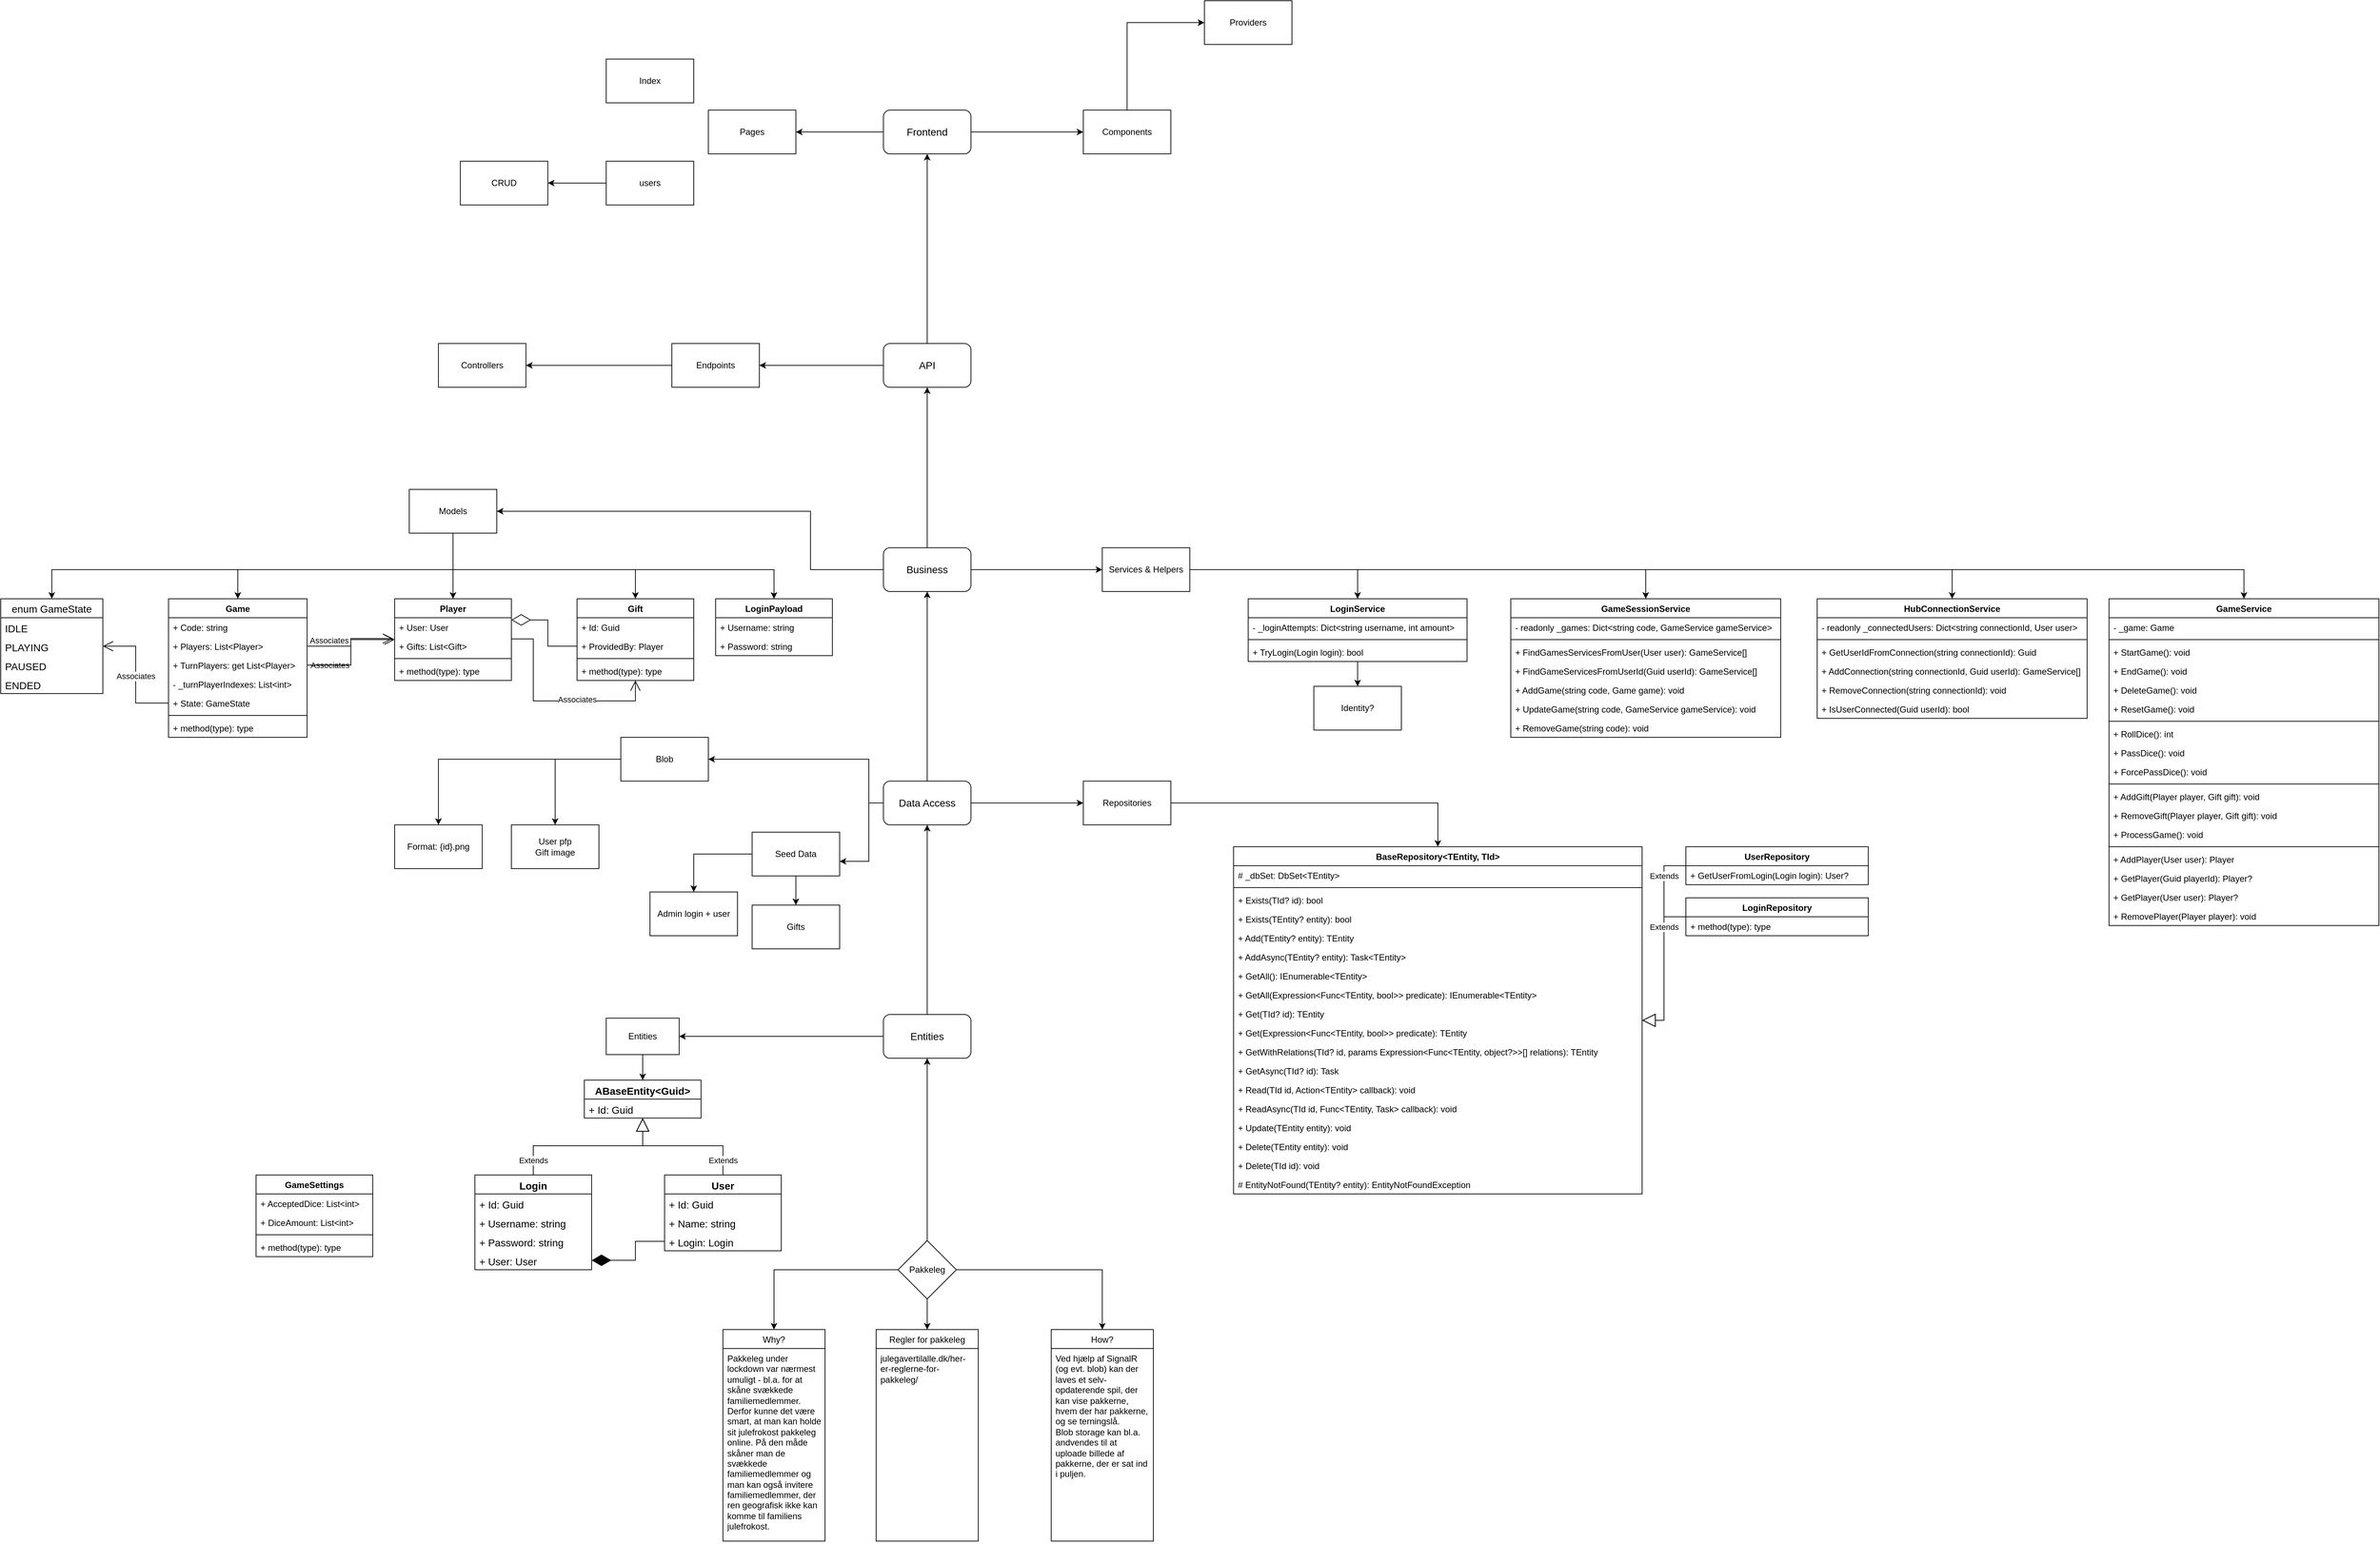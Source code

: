 <mxfile version="16.5.1" type="device"><diagram id="OKeLsXQ_E--YH-A5U_VI" name="Page-1"><mxGraphModel dx="2993" dy="2658" grid="1" gridSize="10" guides="1" tooltips="1" connect="1" arrows="1" fold="1" page="0" pageScale="1" pageWidth="827" pageHeight="1169" math="0" shadow="0"><root><mxCell id="0"/><mxCell id="1" parent="0"/><mxCell id="HH2EUezsrykWYpBA1SF--14" style="edgeStyle=orthogonalEdgeStyle;rounded=0;orthogonalLoop=1;jettySize=auto;html=1;" edge="1" parent="1" source="HH2EUezsrykWYpBA1SF--2" target="HH2EUezsrykWYpBA1SF--4"><mxGeometry relative="1" as="geometry"/></mxCell><mxCell id="HH2EUezsrykWYpBA1SF--15" style="edgeStyle=orthogonalEdgeStyle;rounded=0;orthogonalLoop=1;jettySize=auto;html=1;" edge="1" parent="1" source="HH2EUezsrykWYpBA1SF--2" target="HH2EUezsrykWYpBA1SF--10"><mxGeometry relative="1" as="geometry"/></mxCell><mxCell id="HH2EUezsrykWYpBA1SF--18" value="" style="edgeStyle=orthogonalEdgeStyle;rounded=0;orthogonalLoop=1;jettySize=auto;html=1;" edge="1" parent="1" source="HH2EUezsrykWYpBA1SF--2" target="HH2EUezsrykWYpBA1SF--16"><mxGeometry relative="1" as="geometry"/></mxCell><mxCell id="HH2EUezsrykWYpBA1SF--2" value="Pakkeleg" style="rhombus;whiteSpace=wrap;html=1;" vertex="1" parent="1"><mxGeometry x="360" y="360" width="80" height="80" as="geometry"/></mxCell><mxCell id="HH2EUezsrykWYpBA1SF--4" value="Why?" style="swimlane;fontStyle=0;childLayout=stackLayout;horizontal=1;startSize=26;fillColor=none;horizontalStack=0;resizeParent=1;resizeParentMax=0;resizeLast=0;collapsible=1;marginBottom=0;" vertex="1" parent="1"><mxGeometry x="120" y="482" width="140" height="290" as="geometry"/></mxCell><mxCell id="HH2EUezsrykWYpBA1SF--5" value="Pakkeleg under lockdown var nærmest umuligt - bl.a. for at skåne svækkede familiemedlemmer. Derfor kunne det være smart, at man kan holde sit julefrokost pakkeleg online. På den måde skåner man de svækkede familiemedlemmer og man kan også invitere familiemedlemmer, der ren geografisk ikke kan komme til familiens julefrokost." style="text;strokeColor=none;fillColor=none;align=left;verticalAlign=top;spacingLeft=4;spacingRight=4;overflow=hidden;rotatable=0;points=[[0,0.5],[1,0.5]];portConstraint=eastwest;whiteSpace=wrap;" vertex="1" parent="HH2EUezsrykWYpBA1SF--4"><mxGeometry y="26" width="140" height="264" as="geometry"/></mxCell><mxCell id="HH2EUezsrykWYpBA1SF--10" value="How?" style="swimlane;fontStyle=0;childLayout=stackLayout;horizontal=1;startSize=26;fillColor=none;horizontalStack=0;resizeParent=1;resizeParentMax=0;resizeLast=0;collapsible=1;marginBottom=0;" vertex="1" parent="1"><mxGeometry x="570" y="482" width="140" height="290" as="geometry"/></mxCell><mxCell id="HH2EUezsrykWYpBA1SF--13" value="Ved hjælp af SignalR (og evt. blob) kan der laves et selv-opdaterende spil, der kan vise pakkerne, hvem der har pakkerne, og se terningslå.&#10;Blob storage kan bl.a. andvendes til at uploade billede af pakkerne, der er sat ind i puljen." style="text;strokeColor=none;fillColor=none;align=left;verticalAlign=top;spacingLeft=4;spacingRight=4;overflow=hidden;rotatable=0;points=[[0,0.5],[1,0.5]];portConstraint=eastwest;whiteSpace=wrap;" vertex="1" parent="HH2EUezsrykWYpBA1SF--10"><mxGeometry y="26" width="140" height="264" as="geometry"/></mxCell><mxCell id="HH2EUezsrykWYpBA1SF--16" value="Regler for pakkeleg" style="swimlane;fontStyle=0;childLayout=stackLayout;horizontal=1;startSize=26;fillColor=none;horizontalStack=0;resizeParent=1;resizeParentMax=0;resizeLast=0;collapsible=1;marginBottom=0;" vertex="1" parent="1"><mxGeometry x="330" y="482" width="140" height="290" as="geometry"/></mxCell><mxCell id="HH2EUezsrykWYpBA1SF--17" value="julegavertilalle.dk/her-er-reglerne-for-pakkeleg/" style="text;strokeColor=none;fillColor=none;align=left;verticalAlign=top;spacingLeft=4;spacingRight=4;overflow=hidden;rotatable=0;points=[[0,0.5],[1,0.5]];portConstraint=eastwest;whiteSpace=wrap;" vertex="1" parent="HH2EUezsrykWYpBA1SF--16"><mxGeometry y="26" width="140" height="264" as="geometry"/></mxCell><mxCell id="HH2EUezsrykWYpBA1SF--20" value="" style="edgeStyle=orthogonalEdgeStyle;rounded=0;orthogonalLoop=1;jettySize=auto;html=1;fontSize=14;" edge="1" parent="1" source="HH2EUezsrykWYpBA1SF--21" target="HH2EUezsrykWYpBA1SF--25"><mxGeometry relative="1" as="geometry"/></mxCell><mxCell id="HH2EUezsrykWYpBA1SF--60" value="" style="edgeStyle=orthogonalEdgeStyle;rounded=0;orthogonalLoop=1;jettySize=auto;html=1;" edge="1" parent="1" source="HH2EUezsrykWYpBA1SF--21" target="HH2EUezsrykWYpBA1SF--33"><mxGeometry relative="1" as="geometry"><Array as="points"><mxPoint x="320" y="-240"/><mxPoint x="320" y="-160"/></Array></mxGeometry></mxCell><mxCell id="HH2EUezsrykWYpBA1SF--61" style="edgeStyle=orthogonalEdgeStyle;rounded=0;orthogonalLoop=1;jettySize=auto;html=1;" edge="1" parent="1" source="HH2EUezsrykWYpBA1SF--21" target="HH2EUezsrykWYpBA1SF--32"><mxGeometry relative="1" as="geometry"/></mxCell><mxCell id="HH2EUezsrykWYpBA1SF--100" style="edgeStyle=orthogonalEdgeStyle;rounded=0;orthogonalLoop=1;jettySize=auto;html=1;" edge="1" parent="1" source="HH2EUezsrykWYpBA1SF--21" target="HH2EUezsrykWYpBA1SF--99"><mxGeometry relative="1" as="geometry"><Array as="points"><mxPoint x="320" y="-240"/><mxPoint x="320" y="-300"/></Array></mxGeometry></mxCell><mxCell id="HH2EUezsrykWYpBA1SF--21" value="Data Access" style="rounded=1;whiteSpace=wrap;html=1;fontSize=14;" vertex="1" parent="1"><mxGeometry x="340" y="-270" width="120" height="60" as="geometry"/></mxCell><mxCell id="HH2EUezsrykWYpBA1SF--22" value="" style="edgeStyle=orthogonalEdgeStyle;rounded=0;orthogonalLoop=1;jettySize=auto;html=1;fontSize=14;" edge="1" parent="1" source="HH2EUezsrykWYpBA1SF--23" target="HH2EUezsrykWYpBA1SF--21"><mxGeometry relative="1" as="geometry"/></mxCell><mxCell id="HH2EUezsrykWYpBA1SF--62" style="edgeStyle=orthogonalEdgeStyle;rounded=0;orthogonalLoop=1;jettySize=auto;html=1;" edge="1" parent="1" source="HH2EUezsrykWYpBA1SF--23" target="HH2EUezsrykWYpBA1SF--30"><mxGeometry relative="1" as="geometry"/></mxCell><mxCell id="HH2EUezsrykWYpBA1SF--23" value="Entities" style="rounded=1;whiteSpace=wrap;html=1;fontSize=14;" vertex="1" parent="1"><mxGeometry x="340" y="50" width="120" height="60" as="geometry"/></mxCell><mxCell id="HH2EUezsrykWYpBA1SF--24" style="edgeStyle=orthogonalEdgeStyle;rounded=0;orthogonalLoop=1;jettySize=auto;html=1;fontSize=14;" edge="1" parent="1" source="HH2EUezsrykWYpBA1SF--25" target="HH2EUezsrykWYpBA1SF--27"><mxGeometry relative="1" as="geometry"><mxPoint x="400.0" y="-10" as="targetPoint"/></mxGeometry></mxCell><mxCell id="HH2EUezsrykWYpBA1SF--63" style="edgeStyle=orthogonalEdgeStyle;rounded=0;orthogonalLoop=1;jettySize=auto;html=1;" edge="1" parent="1" source="HH2EUezsrykWYpBA1SF--25" target="HH2EUezsrykWYpBA1SF--57"><mxGeometry relative="1" as="geometry"/></mxCell><mxCell id="HH2EUezsrykWYpBA1SF--64" style="edgeStyle=orthogonalEdgeStyle;rounded=0;orthogonalLoop=1;jettySize=auto;html=1;" edge="1" parent="1" source="HH2EUezsrykWYpBA1SF--25" target="HH2EUezsrykWYpBA1SF--58"><mxGeometry relative="1" as="geometry"><Array as="points"><mxPoint x="240" y="-560"/><mxPoint x="240" y="-640"/></Array></mxGeometry></mxCell><mxCell id="HH2EUezsrykWYpBA1SF--25" value="Business" style="rounded=1;whiteSpace=wrap;html=1;fontSize=14;" vertex="1" parent="1"><mxGeometry x="340" y="-590" width="120" height="60" as="geometry"/></mxCell><mxCell id="HH2EUezsrykWYpBA1SF--26" value="" style="edgeStyle=orthogonalEdgeStyle;rounded=0;orthogonalLoop=1;jettySize=auto;html=1;fontSize=14;" edge="1" parent="1" source="HH2EUezsrykWYpBA1SF--27" target="HH2EUezsrykWYpBA1SF--28"><mxGeometry relative="1" as="geometry"/></mxCell><mxCell id="HH2EUezsrykWYpBA1SF--65" style="edgeStyle=orthogonalEdgeStyle;rounded=0;orthogonalLoop=1;jettySize=auto;html=1;" edge="1" parent="1" source="HH2EUezsrykWYpBA1SF--27" target="HH2EUezsrykWYpBA1SF--54"><mxGeometry relative="1" as="geometry"/></mxCell><mxCell id="HH2EUezsrykWYpBA1SF--27" value="API" style="rounded=1;whiteSpace=wrap;html=1;fontSize=14;" vertex="1" parent="1"><mxGeometry x="340" y="-870" width="120" height="60" as="geometry"/></mxCell><mxCell id="HH2EUezsrykWYpBA1SF--67" style="edgeStyle=orthogonalEdgeStyle;rounded=0;orthogonalLoop=1;jettySize=auto;html=1;" edge="1" parent="1" source="HH2EUezsrykWYpBA1SF--28" target="HH2EUezsrykWYpBA1SF--55"><mxGeometry relative="1" as="geometry"><mxPoint x="280" y="-1160" as="targetPoint"/></mxGeometry></mxCell><mxCell id="HH2EUezsrykWYpBA1SF--68" style="edgeStyle=orthogonalEdgeStyle;rounded=0;orthogonalLoop=1;jettySize=auto;html=1;" edge="1" parent="1" source="HH2EUezsrykWYpBA1SF--28" target="HH2EUezsrykWYpBA1SF--56"><mxGeometry relative="1" as="geometry"/></mxCell><mxCell id="HH2EUezsrykWYpBA1SF--28" value="Frontend" style="rounded=1;whiteSpace=wrap;html=1;fontSize=14;" vertex="1" parent="1"><mxGeometry x="340" y="-1190" width="120" height="60" as="geometry"/></mxCell><mxCell id="HH2EUezsrykWYpBA1SF--29" value="" style="edgeStyle=orthogonalEdgeStyle;rounded=0;orthogonalLoop=1;jettySize=auto;html=1;fontSize=14;" edge="1" parent="1" target="HH2EUezsrykWYpBA1SF--23" source="HH2EUezsrykWYpBA1SF--2"><mxGeometry relative="1" as="geometry"><mxPoint x="400" y="360" as="sourcePoint"/></mxGeometry></mxCell><mxCell id="HH2EUezsrykWYpBA1SF--72" value="" style="edgeStyle=orthogonalEdgeStyle;rounded=0;orthogonalLoop=1;jettySize=auto;html=1;" edge="1" parent="1" source="HH2EUezsrykWYpBA1SF--30" target="HH2EUezsrykWYpBA1SF--70"><mxGeometry relative="1" as="geometry"/></mxCell><mxCell id="HH2EUezsrykWYpBA1SF--30" value="Entities" style="whiteSpace=wrap;html=1;" vertex="1" parent="1"><mxGeometry x="-40" y="55" width="100" height="50" as="geometry"/></mxCell><mxCell id="HH2EUezsrykWYpBA1SF--31" style="edgeStyle=orthogonalEdgeStyle;rounded=0;orthogonalLoop=1;jettySize=auto;html=1;entryX=0.5;entryY=0;entryDx=0;entryDy=0;" edge="1" parent="1" source="HH2EUezsrykWYpBA1SF--32" target="HH2EUezsrykWYpBA1SF--34"><mxGeometry relative="1" as="geometry"><Array as="points"><mxPoint x="1100" y="-240"/></Array></mxGeometry></mxCell><mxCell id="HH2EUezsrykWYpBA1SF--32" value="Repositories" style="whiteSpace=wrap;html=1;" vertex="1" parent="1"><mxGeometry x="614" y="-270" width="120" height="60" as="geometry"/></mxCell><mxCell id="HH2EUezsrykWYpBA1SF--104" value="" style="edgeStyle=orthogonalEdgeStyle;rounded=0;orthogonalLoop=1;jettySize=auto;html=1;" edge="1" parent="1" source="HH2EUezsrykWYpBA1SF--33" target="HH2EUezsrykWYpBA1SF--103"><mxGeometry relative="1" as="geometry"><Array as="points"><mxPoint x="80" y="-170"/></Array></mxGeometry></mxCell><mxCell id="HH2EUezsrykWYpBA1SF--184" style="edgeStyle=orthogonalEdgeStyle;rounded=0;orthogonalLoop=1;jettySize=auto;html=1;" edge="1" parent="1" source="HH2EUezsrykWYpBA1SF--33" target="HH2EUezsrykWYpBA1SF--183"><mxGeometry relative="1" as="geometry"/></mxCell><mxCell id="HH2EUezsrykWYpBA1SF--33" value="Seed Data" style="whiteSpace=wrap;html=1;" vertex="1" parent="1"><mxGeometry x="160" y="-200" width="120" height="60" as="geometry"/></mxCell><mxCell id="HH2EUezsrykWYpBA1SF--34" value="BaseRepository&lt;TEntity, TId&gt;" style="swimlane;fontStyle=1;align=center;verticalAlign=top;childLayout=stackLayout;horizontal=1;startSize=26;horizontalStack=0;resizeParent=1;resizeParentMax=0;resizeLast=0;collapsible=1;marginBottom=0;" vertex="1" parent="1"><mxGeometry x="820" y="-180" width="560" height="476" as="geometry"><mxRectangle x="560" y="227" width="200" height="26" as="alternateBounds"/></mxGeometry></mxCell><mxCell id="HH2EUezsrykWYpBA1SF--35" value="# _dbSet: DbSet&lt;TEntity&gt;" style="text;strokeColor=none;fillColor=none;align=left;verticalAlign=top;spacingLeft=4;spacingRight=4;overflow=hidden;rotatable=0;points=[[0,0.5],[1,0.5]];portConstraint=eastwest;" vertex="1" parent="HH2EUezsrykWYpBA1SF--34"><mxGeometry y="26" width="560" height="26" as="geometry"/></mxCell><mxCell id="HH2EUezsrykWYpBA1SF--36" value="" style="line;strokeWidth=1;fillColor=none;align=left;verticalAlign=middle;spacingTop=-1;spacingLeft=3;spacingRight=3;rotatable=0;labelPosition=right;points=[];portConstraint=eastwest;" vertex="1" parent="HH2EUezsrykWYpBA1SF--34"><mxGeometry y="52" width="560" height="8" as="geometry"/></mxCell><mxCell id="HH2EUezsrykWYpBA1SF--37" value="+ Exists(TId? id): bool" style="text;strokeColor=none;fillColor=none;align=left;verticalAlign=top;spacingLeft=4;spacingRight=4;overflow=hidden;rotatable=0;points=[[0,0.5],[1,0.5]];portConstraint=eastwest;" vertex="1" parent="HH2EUezsrykWYpBA1SF--34"><mxGeometry y="60" width="560" height="26" as="geometry"/></mxCell><mxCell id="HH2EUezsrykWYpBA1SF--38" value="+ Exists(TEntity? entity): bool" style="text;strokeColor=none;fillColor=none;align=left;verticalAlign=top;spacingLeft=4;spacingRight=4;overflow=hidden;rotatable=0;points=[[0,0.5],[1,0.5]];portConstraint=eastwest;" vertex="1" parent="HH2EUezsrykWYpBA1SF--34"><mxGeometry y="86" width="560" height="26" as="geometry"/></mxCell><mxCell id="HH2EUezsrykWYpBA1SF--39" value="+ Add(TEntity? entity): TEntity" style="text;strokeColor=none;fillColor=none;align=left;verticalAlign=top;spacingLeft=4;spacingRight=4;overflow=hidden;rotatable=0;points=[[0,0.5],[1,0.5]];portConstraint=eastwest;" vertex="1" parent="HH2EUezsrykWYpBA1SF--34"><mxGeometry y="112" width="560" height="26" as="geometry"/></mxCell><mxCell id="HH2EUezsrykWYpBA1SF--40" value="+ AddAsync(TEntity? entity): Task&lt;TEntity&gt;" style="text;strokeColor=none;fillColor=none;align=left;verticalAlign=top;spacingLeft=4;spacingRight=4;overflow=hidden;rotatable=0;points=[[0,0.5],[1,0.5]];portConstraint=eastwest;" vertex="1" parent="HH2EUezsrykWYpBA1SF--34"><mxGeometry y="138" width="560" height="26" as="geometry"/></mxCell><mxCell id="HH2EUezsrykWYpBA1SF--41" value="+ GetAll(): IEnumerable&lt;TEntity&gt;" style="text;strokeColor=none;fillColor=none;align=left;verticalAlign=top;spacingLeft=4;spacingRight=4;overflow=hidden;rotatable=0;points=[[0,0.5],[1,0.5]];portConstraint=eastwest;" vertex="1" parent="HH2EUezsrykWYpBA1SF--34"><mxGeometry y="164" width="560" height="26" as="geometry"/></mxCell><mxCell id="HH2EUezsrykWYpBA1SF--42" value="+ GetAll(Expression&lt;Func&lt;TEntity, bool&gt;&gt; predicate): IEnumerable&lt;TEntity&gt;" style="text;strokeColor=none;fillColor=none;align=left;verticalAlign=top;spacingLeft=4;spacingRight=4;overflow=hidden;rotatable=0;points=[[0,0.5],[1,0.5]];portConstraint=eastwest;" vertex="1" parent="HH2EUezsrykWYpBA1SF--34"><mxGeometry y="190" width="560" height="26" as="geometry"/></mxCell><mxCell id="HH2EUezsrykWYpBA1SF--43" value="+ Get(TId? id): TEntity" style="text;strokeColor=none;fillColor=none;align=left;verticalAlign=top;spacingLeft=4;spacingRight=4;overflow=hidden;rotatable=0;points=[[0,0.5],[1,0.5]];portConstraint=eastwest;" vertex="1" parent="HH2EUezsrykWYpBA1SF--34"><mxGeometry y="216" width="560" height="26" as="geometry"/></mxCell><mxCell id="HH2EUezsrykWYpBA1SF--44" value="+ Get(Expression&lt;Func&lt;TEntity, bool&gt;&gt; predicate): TEntity" style="text;strokeColor=none;fillColor=none;align=left;verticalAlign=top;spacingLeft=4;spacingRight=4;overflow=hidden;rotatable=0;points=[[0,0.5],[1,0.5]];portConstraint=eastwest;" vertex="1" parent="HH2EUezsrykWYpBA1SF--34"><mxGeometry y="242" width="560" height="26" as="geometry"/></mxCell><mxCell id="HH2EUezsrykWYpBA1SF--45" value="+ GetWithRelations(TId? id, params Expression&lt;Func&lt;TEntity, object?&gt;&gt;[] relations): TEntity" style="text;strokeColor=none;fillColor=none;align=left;verticalAlign=top;spacingLeft=4;spacingRight=4;overflow=hidden;rotatable=0;points=[[0,0.5],[1,0.5]];portConstraint=eastwest;" vertex="1" parent="HH2EUezsrykWYpBA1SF--34"><mxGeometry y="268" width="560" height="26" as="geometry"/></mxCell><mxCell id="HH2EUezsrykWYpBA1SF--46" value="+ GetAsync(TId? id): Task" style="text;strokeColor=none;fillColor=none;align=left;verticalAlign=top;spacingLeft=4;spacingRight=4;overflow=hidden;rotatable=0;points=[[0,0.5],[1,0.5]];portConstraint=eastwest;" vertex="1" parent="HH2EUezsrykWYpBA1SF--34"><mxGeometry y="294" width="560" height="26" as="geometry"/></mxCell><mxCell id="HH2EUezsrykWYpBA1SF--47" value="+ Read(TId id, Action&lt;TEntity&gt; callback): void" style="text;strokeColor=none;fillColor=none;align=left;verticalAlign=top;spacingLeft=4;spacingRight=4;overflow=hidden;rotatable=0;points=[[0,0.5],[1,0.5]];portConstraint=eastwest;" vertex="1" parent="HH2EUezsrykWYpBA1SF--34"><mxGeometry y="320" width="560" height="26" as="geometry"/></mxCell><mxCell id="HH2EUezsrykWYpBA1SF--48" value="+ ReadAsync(TId id, Func&lt;TEntity, Task&gt; callback): void" style="text;strokeColor=none;fillColor=none;align=left;verticalAlign=top;spacingLeft=4;spacingRight=4;overflow=hidden;rotatable=0;points=[[0,0.5],[1,0.5]];portConstraint=eastwest;" vertex="1" parent="HH2EUezsrykWYpBA1SF--34"><mxGeometry y="346" width="560" height="26" as="geometry"/></mxCell><mxCell id="HH2EUezsrykWYpBA1SF--49" value="+ Update(TEntity entity): void" style="text;strokeColor=none;fillColor=none;align=left;verticalAlign=top;spacingLeft=4;spacingRight=4;overflow=hidden;rotatable=0;points=[[0,0.5],[1,0.5]];portConstraint=eastwest;" vertex="1" parent="HH2EUezsrykWYpBA1SF--34"><mxGeometry y="372" width="560" height="26" as="geometry"/></mxCell><mxCell id="HH2EUezsrykWYpBA1SF--50" value="+ Delete(TEntity entity): void" style="text;strokeColor=none;fillColor=none;align=left;verticalAlign=top;spacingLeft=4;spacingRight=4;overflow=hidden;rotatable=0;points=[[0,0.5],[1,0.5]];portConstraint=eastwest;" vertex="1" parent="HH2EUezsrykWYpBA1SF--34"><mxGeometry y="398" width="560" height="26" as="geometry"/></mxCell><mxCell id="HH2EUezsrykWYpBA1SF--51" value="+ Delete(TId id): void" style="text;strokeColor=none;fillColor=none;align=left;verticalAlign=top;spacingLeft=4;spacingRight=4;overflow=hidden;rotatable=0;points=[[0,0.5],[1,0.5]];portConstraint=eastwest;" vertex="1" parent="HH2EUezsrykWYpBA1SF--34"><mxGeometry y="424" width="560" height="26" as="geometry"/></mxCell><mxCell id="HH2EUezsrykWYpBA1SF--52" value="# EntityNotFound(TEntity? entity): EntityNotFoundException" style="text;strokeColor=none;fillColor=none;align=left;verticalAlign=top;spacingLeft=4;spacingRight=4;overflow=hidden;rotatable=0;points=[[0,0.5],[1,0.5]];portConstraint=eastwest;" vertex="1" parent="HH2EUezsrykWYpBA1SF--34"><mxGeometry y="450" width="560" height="26" as="geometry"/></mxCell><mxCell id="HH2EUezsrykWYpBA1SF--53" value="Controllers" style="whiteSpace=wrap;html=1;" vertex="1" parent="1"><mxGeometry x="-270" y="-870" width="120" height="60" as="geometry"/></mxCell><mxCell id="HH2EUezsrykWYpBA1SF--66" style="edgeStyle=orthogonalEdgeStyle;rounded=0;orthogonalLoop=1;jettySize=auto;html=1;" edge="1" parent="1" source="HH2EUezsrykWYpBA1SF--54" target="HH2EUezsrykWYpBA1SF--53"><mxGeometry relative="1" as="geometry"/></mxCell><mxCell id="HH2EUezsrykWYpBA1SF--54" value="Endpoints" style="whiteSpace=wrap;html=1;" vertex="1" parent="1"><mxGeometry x="50" y="-870" width="120" height="60" as="geometry"/></mxCell><mxCell id="HH2EUezsrykWYpBA1SF--55" value="Pages" style="whiteSpace=wrap;html=1;" vertex="1" parent="1"><mxGeometry x="100" y="-1190" width="120" height="60" as="geometry"/></mxCell><mxCell id="HH2EUezsrykWYpBA1SF--69" style="edgeStyle=orthogonalEdgeStyle;rounded=0;orthogonalLoop=1;jettySize=auto;html=1;" edge="1" parent="1" source="HH2EUezsrykWYpBA1SF--56" target="HH2EUezsrykWYpBA1SF--59"><mxGeometry relative="1" as="geometry"><Array as="points"><mxPoint x="674" y="-1310"/></Array></mxGeometry></mxCell><mxCell id="HH2EUezsrykWYpBA1SF--56" value="Components" style="whiteSpace=wrap;html=1;" vertex="1" parent="1"><mxGeometry x="614" y="-1190" width="120" height="60" as="geometry"/></mxCell><mxCell id="HH2EUezsrykWYpBA1SF--163" style="edgeStyle=orthogonalEdgeStyle;rounded=0;orthogonalLoop=1;jettySize=auto;html=1;entryX=0.5;entryY=0;entryDx=0;entryDy=0;" edge="1" parent="1" source="HH2EUezsrykWYpBA1SF--57" target="HH2EUezsrykWYpBA1SF--114"><mxGeometry relative="1" as="geometry"/></mxCell><mxCell id="HH2EUezsrykWYpBA1SF--164" style="edgeStyle=orthogonalEdgeStyle;rounded=0;orthogonalLoop=1;jettySize=auto;html=1;" edge="1" parent="1" source="HH2EUezsrykWYpBA1SF--57" target="HH2EUezsrykWYpBA1SF--118"><mxGeometry relative="1" as="geometry"/></mxCell><mxCell id="HH2EUezsrykWYpBA1SF--165" style="edgeStyle=orthogonalEdgeStyle;rounded=0;orthogonalLoop=1;jettySize=auto;html=1;" edge="1" parent="1" source="HH2EUezsrykWYpBA1SF--57" target="HH2EUezsrykWYpBA1SF--128"><mxGeometry relative="1" as="geometry"/></mxCell><mxCell id="HH2EUezsrykWYpBA1SF--166" style="edgeStyle=orthogonalEdgeStyle;rounded=0;orthogonalLoop=1;jettySize=auto;html=1;" edge="1" parent="1" source="HH2EUezsrykWYpBA1SF--57" target="HH2EUezsrykWYpBA1SF--139"><mxGeometry relative="1" as="geometry"/></mxCell><mxCell id="HH2EUezsrykWYpBA1SF--57" value="Services &amp;amp; Helpers" style="whiteSpace=wrap;html=1;" vertex="1" parent="1"><mxGeometry x="640" y="-590" width="120" height="60" as="geometry"/></mxCell><mxCell id="HH2EUezsrykWYpBA1SF--200" style="edgeStyle=orthogonalEdgeStyle;rounded=0;orthogonalLoop=1;jettySize=auto;html=1;" edge="1" parent="1" source="HH2EUezsrykWYpBA1SF--58" target="HH2EUezsrykWYpBA1SF--172"><mxGeometry relative="1" as="geometry"><Array as="points"><mxPoint x="-250" y="-560"/><mxPoint y="-560"/></Array></mxGeometry></mxCell><mxCell id="HH2EUezsrykWYpBA1SF--201" style="edgeStyle=orthogonalEdgeStyle;rounded=0;orthogonalLoop=1;jettySize=auto;html=1;" edge="1" parent="1" source="HH2EUezsrykWYpBA1SF--58" target="HH2EUezsrykWYpBA1SF--168"><mxGeometry relative="1" as="geometry"/></mxCell><mxCell id="HH2EUezsrykWYpBA1SF--202" style="edgeStyle=orthogonalEdgeStyle;rounded=0;orthogonalLoop=1;jettySize=auto;html=1;" edge="1" parent="1" source="HH2EUezsrykWYpBA1SF--58" target="HH2EUezsrykWYpBA1SF--176"><mxGeometry relative="1" as="geometry"><Array as="points"><mxPoint x="-250" y="-560"/><mxPoint x="-545" y="-560"/></Array></mxGeometry></mxCell><mxCell id="HH2EUezsrykWYpBA1SF--203" style="edgeStyle=orthogonalEdgeStyle;rounded=0;orthogonalLoop=1;jettySize=auto;html=1;" edge="1" parent="1" source="HH2EUezsrykWYpBA1SF--58" target="HH2EUezsrykWYpBA1SF--195"><mxGeometry relative="1" as="geometry"><Array as="points"><mxPoint x="-250" y="-560"/><mxPoint x="-800" y="-560"/></Array></mxGeometry></mxCell><mxCell id="HH2EUezsrykWYpBA1SF--232" style="edgeStyle=orthogonalEdgeStyle;rounded=0;orthogonalLoop=1;jettySize=auto;html=1;entryX=0.5;entryY=0;entryDx=0;entryDy=0;" edge="1" parent="1" source="HH2EUezsrykWYpBA1SF--58" target="HH2EUezsrykWYpBA1SF--227"><mxGeometry relative="1" as="geometry"><Array as="points"><mxPoint x="-250" y="-560"/><mxPoint x="190" y="-560"/></Array></mxGeometry></mxCell><mxCell id="HH2EUezsrykWYpBA1SF--58" value="Models" style="whiteSpace=wrap;html=1;" vertex="1" parent="1"><mxGeometry x="-310" y="-670" width="120" height="60" as="geometry"/></mxCell><mxCell id="HH2EUezsrykWYpBA1SF--59" value="Providers" style="whiteSpace=wrap;html=1;" vertex="1" parent="1"><mxGeometry x="780" y="-1340" width="120" height="60" as="geometry"/></mxCell><mxCell id="HH2EUezsrykWYpBA1SF--70" value="ABaseEntity&lt;Guid&gt;" style="swimlane;fontStyle=1;align=center;verticalAlign=top;childLayout=stackLayout;horizontal=1;startSize=26;horizontalStack=0;resizeParent=1;resizeParentMax=0;resizeLast=0;collapsible=1;marginBottom=0;fontSize=14;" vertex="1" parent="1"><mxGeometry x="-70" y="140" width="160" height="52" as="geometry"/></mxCell><mxCell id="HH2EUezsrykWYpBA1SF--71" value="+ Id: Guid" style="text;strokeColor=none;fillColor=none;align=left;verticalAlign=top;spacingLeft=4;spacingRight=4;overflow=hidden;rotatable=0;points=[[0,0.5],[1,0.5]];portConstraint=eastwest;fontSize=14;" vertex="1" parent="HH2EUezsrykWYpBA1SF--70"><mxGeometry y="26" width="160" height="26" as="geometry"/></mxCell><mxCell id="HH2EUezsrykWYpBA1SF--73" value="Index" style="whiteSpace=wrap;html=1;" vertex="1" parent="1"><mxGeometry x="-40" y="-1260" width="120" height="60" as="geometry"/></mxCell><mxCell id="HH2EUezsrykWYpBA1SF--76" value="" style="edgeStyle=orthogonalEdgeStyle;rounded=0;orthogonalLoop=1;jettySize=auto;html=1;" edge="1" parent="1" source="HH2EUezsrykWYpBA1SF--74" target="HH2EUezsrykWYpBA1SF--75"><mxGeometry relative="1" as="geometry"/></mxCell><mxCell id="HH2EUezsrykWYpBA1SF--74" value="users" style="whiteSpace=wrap;html=1;" vertex="1" parent="1"><mxGeometry x="-40" y="-1120" width="120" height="60" as="geometry"/></mxCell><mxCell id="HH2EUezsrykWYpBA1SF--75" value="CRUD" style="whiteSpace=wrap;html=1;" vertex="1" parent="1"><mxGeometry x="-240" y="-1120" width="120" height="60" as="geometry"/></mxCell><mxCell id="HH2EUezsrykWYpBA1SF--77" value="User" style="swimlane;fontStyle=1;align=center;verticalAlign=top;childLayout=stackLayout;horizontal=1;startSize=26;horizontalStack=0;resizeParent=1;resizeParentMax=0;resizeLast=0;collapsible=1;marginBottom=0;fontSize=14;" vertex="1" parent="1"><mxGeometry x="40" y="270" width="160" height="104" as="geometry"/></mxCell><mxCell id="HH2EUezsrykWYpBA1SF--79" value="+ Id: Guid" style="text;strokeColor=none;fillColor=none;align=left;verticalAlign=top;spacingLeft=4;spacingRight=4;overflow=hidden;rotatable=0;points=[[0,0.5],[1,0.5]];portConstraint=eastwest;fontSize=14;" vertex="1" parent="HH2EUezsrykWYpBA1SF--77"><mxGeometry y="26" width="160" height="26" as="geometry"/></mxCell><mxCell id="HH2EUezsrykWYpBA1SF--78" value="+ Name: string" style="text;strokeColor=none;fillColor=none;align=left;verticalAlign=top;spacingLeft=4;spacingRight=4;overflow=hidden;rotatable=0;points=[[0,0.5],[1,0.5]];portConstraint=eastwest;fontSize=14;" vertex="1" parent="HH2EUezsrykWYpBA1SF--77"><mxGeometry y="52" width="160" height="26" as="geometry"/></mxCell><mxCell id="HH2EUezsrykWYpBA1SF--221" value="+ Login: Login" style="text;strokeColor=none;fillColor=none;align=left;verticalAlign=top;spacingLeft=4;spacingRight=4;overflow=hidden;rotatable=0;points=[[0,0.5],[1,0.5]];portConstraint=eastwest;fontSize=14;" vertex="1" parent="HH2EUezsrykWYpBA1SF--77"><mxGeometry y="78" width="160" height="26" as="geometry"/></mxCell><mxCell id="HH2EUezsrykWYpBA1SF--94" value="Login" style="swimlane;fontStyle=1;align=center;verticalAlign=top;childLayout=stackLayout;horizontal=1;startSize=26;horizontalStack=0;resizeParent=1;resizeParentMax=0;resizeLast=0;collapsible=1;marginBottom=0;fontSize=14;" vertex="1" parent="1"><mxGeometry x="-220" y="270" width="160" height="130" as="geometry"/></mxCell><mxCell id="HH2EUezsrykWYpBA1SF--95" value="+ Id: Guid" style="text;strokeColor=none;fillColor=none;align=left;verticalAlign=top;spacingLeft=4;spacingRight=4;overflow=hidden;rotatable=0;points=[[0,0.5],[1,0.5]];portConstraint=eastwest;fontSize=14;" vertex="1" parent="HH2EUezsrykWYpBA1SF--94"><mxGeometry y="26" width="160" height="26" as="geometry"/></mxCell><mxCell id="HH2EUezsrykWYpBA1SF--97" value="+ Username: string" style="text;strokeColor=none;fillColor=none;align=left;verticalAlign=top;spacingLeft=4;spacingRight=4;overflow=hidden;rotatable=0;points=[[0,0.5],[1,0.5]];portConstraint=eastwest;fontSize=14;" vertex="1" parent="HH2EUezsrykWYpBA1SF--94"><mxGeometry y="52" width="160" height="26" as="geometry"/></mxCell><mxCell id="HH2EUezsrykWYpBA1SF--98" value="+ Password: string" style="text;strokeColor=none;fillColor=none;align=left;verticalAlign=top;spacingLeft=4;spacingRight=4;overflow=hidden;rotatable=0;points=[[0,0.5],[1,0.5]];portConstraint=eastwest;fontSize=14;fontStyle=0" vertex="1" parent="HH2EUezsrykWYpBA1SF--94"><mxGeometry y="78" width="160" height="26" as="geometry"/></mxCell><mxCell id="HH2EUezsrykWYpBA1SF--220" value="+ User: User" style="text;strokeColor=none;fillColor=none;align=left;verticalAlign=top;spacingLeft=4;spacingRight=4;overflow=hidden;rotatable=0;points=[[0,0.5],[1,0.5]];portConstraint=eastwest;fontSize=14;" vertex="1" parent="HH2EUezsrykWYpBA1SF--94"><mxGeometry y="104" width="160" height="26" as="geometry"/></mxCell><mxCell id="HH2EUezsrykWYpBA1SF--102" value="" style="edgeStyle=orthogonalEdgeStyle;rounded=0;orthogonalLoop=1;jettySize=auto;html=1;" edge="1" parent="1" source="HH2EUezsrykWYpBA1SF--99" target="HH2EUezsrykWYpBA1SF--101"><mxGeometry relative="1" as="geometry"/></mxCell><mxCell id="HH2EUezsrykWYpBA1SF--182" style="edgeStyle=orthogonalEdgeStyle;rounded=0;orthogonalLoop=1;jettySize=auto;html=1;" edge="1" parent="1" source="HH2EUezsrykWYpBA1SF--99" target="HH2EUezsrykWYpBA1SF--181"><mxGeometry relative="1" as="geometry"/></mxCell><mxCell id="HH2EUezsrykWYpBA1SF--99" value="Blob" style="whiteSpace=wrap;html=1;" vertex="1" parent="1"><mxGeometry x="-20" y="-330" width="120" height="60" as="geometry"/></mxCell><mxCell id="HH2EUezsrykWYpBA1SF--101" value="Format: {id}.png" style="whiteSpace=wrap;html=1;" vertex="1" parent="1"><mxGeometry x="-330" y="-210" width="120" height="60" as="geometry"/></mxCell><mxCell id="HH2EUezsrykWYpBA1SF--103" value="Admin login + user" style="whiteSpace=wrap;html=1;" vertex="1" parent="1"><mxGeometry x="20" y="-118" width="120" height="60" as="geometry"/></mxCell><mxCell id="HH2EUezsrykWYpBA1SF--105" value="UserRepository" style="swimlane;fontStyle=1;align=center;verticalAlign=top;childLayout=stackLayout;horizontal=1;startSize=26;horizontalStack=0;resizeParent=1;resizeParentMax=0;resizeLast=0;collapsible=1;marginBottom=0;" vertex="1" parent="1"><mxGeometry x="1440" y="-180" width="250" height="52" as="geometry"/></mxCell><mxCell id="HH2EUezsrykWYpBA1SF--108" value="+ GetUserFromLogin(Login login): User?" style="text;strokeColor=none;fillColor=none;align=left;verticalAlign=top;spacingLeft=4;spacingRight=4;overflow=hidden;rotatable=0;points=[[0,0.5],[1,0.5]];portConstraint=eastwest;" vertex="1" parent="HH2EUezsrykWYpBA1SF--105"><mxGeometry y="26" width="250" height="26" as="geometry"/></mxCell><mxCell id="HH2EUezsrykWYpBA1SF--109" value="LoginRepository" style="swimlane;fontStyle=1;align=center;verticalAlign=top;childLayout=stackLayout;horizontal=1;startSize=26;horizontalStack=0;resizeParent=1;resizeParentMax=0;resizeLast=0;collapsible=1;marginBottom=0;" vertex="1" parent="1"><mxGeometry x="1440" y="-110" width="250" height="52" as="geometry"/></mxCell><mxCell id="HH2EUezsrykWYpBA1SF--110" value="+ method(type): type" style="text;strokeColor=none;fillColor=none;align=left;verticalAlign=top;spacingLeft=4;spacingRight=4;overflow=hidden;rotatable=0;points=[[0,0.5],[1,0.5]];portConstraint=eastwest;" vertex="1" parent="HH2EUezsrykWYpBA1SF--109"><mxGeometry y="26" width="250" height="26" as="geometry"/></mxCell><mxCell id="HH2EUezsrykWYpBA1SF--111" value="Extends" style="endArrow=block;endSize=16;endFill=0;html=1;rounded=0;edgeStyle=orthogonalEdgeStyle;" edge="1" parent="1" source="HH2EUezsrykWYpBA1SF--105" target="HH2EUezsrykWYpBA1SF--34"><mxGeometry x="-0.676" width="160" relative="1" as="geometry"><mxPoint x="1080.0" y="510" as="sourcePoint"/><mxPoint x="990.0" y="658" as="targetPoint"/><mxPoint as="offset"/></mxGeometry></mxCell><mxCell id="HH2EUezsrykWYpBA1SF--112" value="Extends" style="endArrow=block;endSize=16;endFill=0;html=1;rounded=0;edgeStyle=orthogonalEdgeStyle;" edge="1" parent="1" source="HH2EUezsrykWYpBA1SF--109" target="HH2EUezsrykWYpBA1SF--34"><mxGeometry x="-0.564" width="160" relative="1" as="geometry"><mxPoint x="1580" y="-60" as="sourcePoint"/><mxPoint x="1520" y="152.0" as="targetPoint"/><mxPoint as="offset"/></mxGeometry></mxCell><mxCell id="HH2EUezsrykWYpBA1SF--167" value="" style="edgeStyle=orthogonalEdgeStyle;rounded=0;orthogonalLoop=1;jettySize=auto;html=1;" edge="1" parent="1" source="HH2EUezsrykWYpBA1SF--114" target="HH2EUezsrykWYpBA1SF--137"><mxGeometry relative="1" as="geometry"/></mxCell><mxCell id="HH2EUezsrykWYpBA1SF--114" value="LoginService" style="swimlane;fontStyle=1;align=center;verticalAlign=top;childLayout=stackLayout;horizontal=1;startSize=26;horizontalStack=0;resizeParent=1;resizeParentMax=0;resizeLast=0;collapsible=1;marginBottom=0;" vertex="1" parent="1"><mxGeometry x="840" y="-520" width="300" height="86" as="geometry"/></mxCell><mxCell id="HH2EUezsrykWYpBA1SF--115" value="- _loginAttempts: Dict&lt;string username, int amount&gt;" style="text;strokeColor=none;fillColor=none;align=left;verticalAlign=top;spacingLeft=4;spacingRight=4;overflow=hidden;rotatable=0;points=[[0,0.5],[1,0.5]];portConstraint=eastwest;" vertex="1" parent="HH2EUezsrykWYpBA1SF--114"><mxGeometry y="26" width="300" height="26" as="geometry"/></mxCell><mxCell id="HH2EUezsrykWYpBA1SF--116" value="" style="line;strokeWidth=1;fillColor=none;align=left;verticalAlign=middle;spacingTop=-1;spacingLeft=3;spacingRight=3;rotatable=0;labelPosition=right;points=[];portConstraint=eastwest;" vertex="1" parent="HH2EUezsrykWYpBA1SF--114"><mxGeometry y="52" width="300" height="8" as="geometry"/></mxCell><mxCell id="HH2EUezsrykWYpBA1SF--117" value="+ TryLogin(Login login): bool" style="text;strokeColor=none;fillColor=none;align=left;verticalAlign=top;spacingLeft=4;spacingRight=4;overflow=hidden;rotatable=0;points=[[0,0.5],[1,0.5]];portConstraint=eastwest;" vertex="1" parent="HH2EUezsrykWYpBA1SF--114"><mxGeometry y="60" width="300" height="26" as="geometry"/></mxCell><mxCell id="HH2EUezsrykWYpBA1SF--118" value="GameSessionService" style="swimlane;fontStyle=1;align=center;verticalAlign=top;childLayout=stackLayout;horizontal=1;startSize=26;horizontalStack=0;resizeParent=1;resizeParentMax=0;resizeLast=0;collapsible=1;marginBottom=0;" vertex="1" parent="1"><mxGeometry x="1200" y="-520" width="370" height="190" as="geometry"/></mxCell><mxCell id="HH2EUezsrykWYpBA1SF--122" value="- readonly _games: Dict&lt;string code, GameService gameService&gt;" style="text;strokeColor=none;fillColor=none;align=left;verticalAlign=top;spacingLeft=4;spacingRight=4;overflow=hidden;rotatable=0;points=[[0,0.5],[1,0.5]];portConstraint=eastwest;" vertex="1" parent="HH2EUezsrykWYpBA1SF--118"><mxGeometry y="26" width="370" height="26" as="geometry"/></mxCell><mxCell id="HH2EUezsrykWYpBA1SF--120" value="" style="line;strokeWidth=1;fillColor=none;align=left;verticalAlign=middle;spacingTop=-1;spacingLeft=3;spacingRight=3;rotatable=0;labelPosition=right;points=[];portConstraint=eastwest;" vertex="1" parent="HH2EUezsrykWYpBA1SF--118"><mxGeometry y="52" width="370" height="8" as="geometry"/></mxCell><mxCell id="HH2EUezsrykWYpBA1SF--121" value="+ FindGamesServicesFromUser(User user): GameService[]" style="text;strokeColor=none;fillColor=none;align=left;verticalAlign=top;spacingLeft=4;spacingRight=4;overflow=hidden;rotatable=0;points=[[0,0.5],[1,0.5]];portConstraint=eastwest;" vertex="1" parent="HH2EUezsrykWYpBA1SF--118"><mxGeometry y="60" width="370" height="26" as="geometry"/></mxCell><mxCell id="HH2EUezsrykWYpBA1SF--123" value="+ FindGameServicesFromUserId(Guid userId): GameService[]" style="text;strokeColor=none;fillColor=none;align=left;verticalAlign=top;spacingLeft=4;spacingRight=4;overflow=hidden;rotatable=0;points=[[0,0.5],[1,0.5]];portConstraint=eastwest;" vertex="1" parent="HH2EUezsrykWYpBA1SF--118"><mxGeometry y="86" width="370" height="26" as="geometry"/></mxCell><mxCell id="HH2EUezsrykWYpBA1SF--126" value="+ AddGame(string code, Game game): void" style="text;strokeColor=none;fillColor=none;align=left;verticalAlign=top;spacingLeft=4;spacingRight=4;overflow=hidden;rotatable=0;points=[[0,0.5],[1,0.5]];portConstraint=eastwest;" vertex="1" parent="HH2EUezsrykWYpBA1SF--118"><mxGeometry y="112" width="370" height="26" as="geometry"/></mxCell><mxCell id="HH2EUezsrykWYpBA1SF--124" value="+ UpdateGame(string code, GameService gameService): void" style="text;strokeColor=none;fillColor=none;align=left;verticalAlign=top;spacingLeft=4;spacingRight=4;overflow=hidden;rotatable=0;points=[[0,0.5],[1,0.5]];portConstraint=eastwest;" vertex="1" parent="HH2EUezsrykWYpBA1SF--118"><mxGeometry y="138" width="370" height="26" as="geometry"/></mxCell><mxCell id="HH2EUezsrykWYpBA1SF--127" value="+ RemoveGame(string code): void" style="text;strokeColor=none;fillColor=none;align=left;verticalAlign=top;spacingLeft=4;spacingRight=4;overflow=hidden;rotatable=0;points=[[0,0.5],[1,0.5]];portConstraint=eastwest;" vertex="1" parent="HH2EUezsrykWYpBA1SF--118"><mxGeometry y="164" width="370" height="26" as="geometry"/></mxCell><mxCell id="HH2EUezsrykWYpBA1SF--128" value="HubConnectionService" style="swimlane;fontStyle=1;align=center;verticalAlign=top;childLayout=stackLayout;horizontal=1;startSize=26;horizontalStack=0;resizeParent=1;resizeParentMax=0;resizeLast=0;collapsible=1;marginBottom=0;" vertex="1" parent="1"><mxGeometry x="1620" y="-520" width="370" height="164" as="geometry"/></mxCell><mxCell id="HH2EUezsrykWYpBA1SF--130" value="- readonly _connectedUsers: Dict&lt;string connectionId, User user&gt;" style="text;strokeColor=none;fillColor=none;align=left;verticalAlign=top;spacingLeft=4;spacingRight=4;overflow=hidden;rotatable=0;points=[[0,0.5],[1,0.5]];portConstraint=eastwest;" vertex="1" parent="HH2EUezsrykWYpBA1SF--128"><mxGeometry y="26" width="370" height="26" as="geometry"/></mxCell><mxCell id="HH2EUezsrykWYpBA1SF--131" value="" style="line;strokeWidth=1;fillColor=none;align=left;verticalAlign=middle;spacingTop=-1;spacingLeft=3;spacingRight=3;rotatable=0;labelPosition=right;points=[];portConstraint=eastwest;" vertex="1" parent="HH2EUezsrykWYpBA1SF--128"><mxGeometry y="52" width="370" height="8" as="geometry"/></mxCell><mxCell id="HH2EUezsrykWYpBA1SF--132" value="+ GetUserIdFromConnection(string connectionId): Guid" style="text;strokeColor=none;fillColor=none;align=left;verticalAlign=top;spacingLeft=4;spacingRight=4;overflow=hidden;rotatable=0;points=[[0,0.5],[1,0.5]];portConstraint=eastwest;" vertex="1" parent="HH2EUezsrykWYpBA1SF--128"><mxGeometry y="60" width="370" height="26" as="geometry"/></mxCell><mxCell id="HH2EUezsrykWYpBA1SF--133" value="+ AddConnection(string connectionId, Guid userId): GameService[]" style="text;strokeColor=none;fillColor=none;align=left;verticalAlign=top;spacingLeft=4;spacingRight=4;overflow=hidden;rotatable=0;points=[[0,0.5],[1,0.5]];portConstraint=eastwest;" vertex="1" parent="HH2EUezsrykWYpBA1SF--128"><mxGeometry y="86" width="370" height="26" as="geometry"/></mxCell><mxCell id="HH2EUezsrykWYpBA1SF--136" value="+ RemoveConnection(string connectionId): void" style="text;strokeColor=none;fillColor=none;align=left;verticalAlign=top;spacingLeft=4;spacingRight=4;overflow=hidden;rotatable=0;points=[[0,0.5],[1,0.5]];portConstraint=eastwest;" vertex="1" parent="HH2EUezsrykWYpBA1SF--128"><mxGeometry y="112" width="370" height="26" as="geometry"/></mxCell><mxCell id="HH2EUezsrykWYpBA1SF--138" value="+ IsUserConnected(Guid userId): bool" style="text;strokeColor=none;fillColor=none;align=left;verticalAlign=top;spacingLeft=4;spacingRight=4;overflow=hidden;rotatable=0;points=[[0,0.5],[1,0.5]];portConstraint=eastwest;" vertex="1" parent="HH2EUezsrykWYpBA1SF--128"><mxGeometry y="138" width="370" height="26" as="geometry"/></mxCell><mxCell id="HH2EUezsrykWYpBA1SF--137" value="Identity?" style="whiteSpace=wrap;html=1;" vertex="1" parent="1"><mxGeometry x="930" y="-400" width="120" height="60" as="geometry"/></mxCell><mxCell id="HH2EUezsrykWYpBA1SF--139" value="GameService" style="swimlane;fontStyle=1;align=center;verticalAlign=top;childLayout=stackLayout;horizontal=1;startSize=26;horizontalStack=0;resizeParent=1;resizeParentMax=0;resizeLast=0;collapsible=1;marginBottom=0;" vertex="1" parent="1"><mxGeometry x="2020" y="-520" width="370" height="448" as="geometry"/></mxCell><mxCell id="HH2EUezsrykWYpBA1SF--140" value="- _game: Game" style="text;strokeColor=none;fillColor=none;align=left;verticalAlign=top;spacingLeft=4;spacingRight=4;overflow=hidden;rotatable=0;points=[[0,0.5],[1,0.5]];portConstraint=eastwest;" vertex="1" parent="HH2EUezsrykWYpBA1SF--139"><mxGeometry y="26" width="370" height="26" as="geometry"/></mxCell><mxCell id="HH2EUezsrykWYpBA1SF--141" value="" style="line;strokeWidth=1;fillColor=none;align=left;verticalAlign=middle;spacingTop=-1;spacingLeft=3;spacingRight=3;rotatable=0;labelPosition=right;points=[];portConstraint=eastwest;" vertex="1" parent="HH2EUezsrykWYpBA1SF--139"><mxGeometry y="52" width="370" height="8" as="geometry"/></mxCell><mxCell id="HH2EUezsrykWYpBA1SF--146" value="+ StartGame(): void" style="text;strokeColor=none;fillColor=none;align=left;verticalAlign=top;spacingLeft=4;spacingRight=4;overflow=hidden;rotatable=0;points=[[0,0.5],[1,0.5]];portConstraint=eastwest;" vertex="1" parent="HH2EUezsrykWYpBA1SF--139"><mxGeometry y="60" width="370" height="26" as="geometry"/></mxCell><mxCell id="HH2EUezsrykWYpBA1SF--145" value="+ EndGame(): void" style="text;strokeColor=none;fillColor=none;align=left;verticalAlign=top;spacingLeft=4;spacingRight=4;overflow=hidden;rotatable=0;points=[[0,0.5],[1,0.5]];portConstraint=eastwest;" vertex="1" parent="HH2EUezsrykWYpBA1SF--139"><mxGeometry y="86" width="370" height="26" as="geometry"/></mxCell><mxCell id="HH2EUezsrykWYpBA1SF--148" value="+ DeleteGame(): void" style="text;strokeColor=none;fillColor=none;align=left;verticalAlign=top;spacingLeft=4;spacingRight=4;overflow=hidden;rotatable=0;points=[[0,0.5],[1,0.5]];portConstraint=eastwest;" vertex="1" parent="HH2EUezsrykWYpBA1SF--139"><mxGeometry y="112" width="370" height="26" as="geometry"/></mxCell><mxCell id="HH2EUezsrykWYpBA1SF--147" value="+ ResetGame(): void" style="text;strokeColor=none;fillColor=none;align=left;verticalAlign=top;spacingLeft=4;spacingRight=4;overflow=hidden;rotatable=0;points=[[0,0.5],[1,0.5]];portConstraint=eastwest;" vertex="1" parent="HH2EUezsrykWYpBA1SF--139"><mxGeometry y="138" width="370" height="26" as="geometry"/></mxCell><mxCell id="HH2EUezsrykWYpBA1SF--151" value="" style="line;strokeWidth=1;fillColor=none;align=left;verticalAlign=middle;spacingTop=-1;spacingLeft=3;spacingRight=3;rotatable=0;labelPosition=right;points=[];portConstraint=eastwest;" vertex="1" parent="HH2EUezsrykWYpBA1SF--139"><mxGeometry y="164" width="370" height="8" as="geometry"/></mxCell><mxCell id="HH2EUezsrykWYpBA1SF--150" value="+ RollDice(): int" style="text;strokeColor=none;fillColor=none;align=left;verticalAlign=top;spacingLeft=4;spacingRight=4;overflow=hidden;rotatable=0;points=[[0,0.5],[1,0.5]];portConstraint=eastwest;" vertex="1" parent="HH2EUezsrykWYpBA1SF--139"><mxGeometry y="172" width="370" height="26" as="geometry"/></mxCell><mxCell id="HH2EUezsrykWYpBA1SF--154" value="+ PassDice(): void" style="text;strokeColor=none;fillColor=none;align=left;verticalAlign=top;spacingLeft=4;spacingRight=4;overflow=hidden;rotatable=0;points=[[0,0.5],[1,0.5]];portConstraint=eastwest;" vertex="1" parent="HH2EUezsrykWYpBA1SF--139"><mxGeometry y="198" width="370" height="26" as="geometry"/></mxCell><mxCell id="HH2EUezsrykWYpBA1SF--157" value="+ ForcePassDice(): void" style="text;strokeColor=none;fillColor=none;align=left;verticalAlign=top;spacingLeft=4;spacingRight=4;overflow=hidden;rotatable=0;points=[[0,0.5],[1,0.5]];portConstraint=eastwest;" vertex="1" parent="HH2EUezsrykWYpBA1SF--139"><mxGeometry y="224" width="370" height="26" as="geometry"/></mxCell><mxCell id="HH2EUezsrykWYpBA1SF--156" value="" style="line;strokeWidth=1;fillColor=none;align=left;verticalAlign=middle;spacingTop=-1;spacingLeft=3;spacingRight=3;rotatable=0;labelPosition=right;points=[];portConstraint=eastwest;" vertex="1" parent="HH2EUezsrykWYpBA1SF--139"><mxGeometry y="250" width="370" height="8" as="geometry"/></mxCell><mxCell id="HH2EUezsrykWYpBA1SF--153" value="+ AddGift(Player player, Gift gift): void" style="text;strokeColor=none;fillColor=none;align=left;verticalAlign=top;spacingLeft=4;spacingRight=4;overflow=hidden;rotatable=0;points=[[0,0.5],[1,0.5]];portConstraint=eastwest;" vertex="1" parent="HH2EUezsrykWYpBA1SF--139"><mxGeometry y="258" width="370" height="26" as="geometry"/></mxCell><mxCell id="HH2EUezsrykWYpBA1SF--155" value="+ RemoveGift(Player player, Gift gift): void" style="text;strokeColor=none;fillColor=none;align=left;verticalAlign=top;spacingLeft=4;spacingRight=4;overflow=hidden;rotatable=0;points=[[0,0.5],[1,0.5]];portConstraint=eastwest;" vertex="1" parent="HH2EUezsrykWYpBA1SF--139"><mxGeometry y="284" width="370" height="26" as="geometry"/></mxCell><mxCell id="HH2EUezsrykWYpBA1SF--149" value="+ ProcessGame(): void" style="text;strokeColor=none;fillColor=none;align=left;verticalAlign=top;spacingLeft=4;spacingRight=4;overflow=hidden;rotatable=0;points=[[0,0.5],[1,0.5]];portConstraint=eastwest;" vertex="1" parent="HH2EUezsrykWYpBA1SF--139"><mxGeometry y="310" width="370" height="26" as="geometry"/></mxCell><mxCell id="HH2EUezsrykWYpBA1SF--158" value="" style="line;strokeWidth=1;fillColor=none;align=left;verticalAlign=middle;spacingTop=-1;spacingLeft=3;spacingRight=3;rotatable=0;labelPosition=right;points=[];portConstraint=eastwest;" vertex="1" parent="HH2EUezsrykWYpBA1SF--139"><mxGeometry y="336" width="370" height="8" as="geometry"/></mxCell><mxCell id="HH2EUezsrykWYpBA1SF--160" value="+ AddPlayer(User user): Player" style="text;strokeColor=none;fillColor=none;align=left;verticalAlign=top;spacingLeft=4;spacingRight=4;overflow=hidden;rotatable=0;points=[[0,0.5],[1,0.5]];portConstraint=eastwest;" vertex="1" parent="HH2EUezsrykWYpBA1SF--139"><mxGeometry y="344" width="370" height="26" as="geometry"/></mxCell><mxCell id="HH2EUezsrykWYpBA1SF--161" value="+ GetPlayer(Guid playerId): Player?" style="text;strokeColor=none;fillColor=none;align=left;verticalAlign=top;spacingLeft=4;spacingRight=4;overflow=hidden;rotatable=0;points=[[0,0.5],[1,0.5]];portConstraint=eastwest;" vertex="1" parent="HH2EUezsrykWYpBA1SF--139"><mxGeometry y="370" width="370" height="26" as="geometry"/></mxCell><mxCell id="HH2EUezsrykWYpBA1SF--162" value="+ GetPlayer(User user): Player?" style="text;strokeColor=none;fillColor=none;align=left;verticalAlign=top;spacingLeft=4;spacingRight=4;overflow=hidden;rotatable=0;points=[[0,0.5],[1,0.5]];portConstraint=eastwest;" vertex="1" parent="HH2EUezsrykWYpBA1SF--139"><mxGeometry y="396" width="370" height="26" as="geometry"/></mxCell><mxCell id="HH2EUezsrykWYpBA1SF--159" value="+ RemovePlayer(Player player): void" style="text;strokeColor=none;fillColor=none;align=left;verticalAlign=top;spacingLeft=4;spacingRight=4;overflow=hidden;rotatable=0;points=[[0,0.5],[1,0.5]];portConstraint=eastwest;" vertex="1" parent="HH2EUezsrykWYpBA1SF--139"><mxGeometry y="422" width="370" height="26" as="geometry"/></mxCell><mxCell id="HH2EUezsrykWYpBA1SF--168" value="Player" style="swimlane;fontStyle=1;align=center;verticalAlign=top;childLayout=stackLayout;horizontal=1;startSize=26;horizontalStack=0;resizeParent=1;resizeParentMax=0;resizeLast=0;collapsible=1;marginBottom=0;" vertex="1" parent="1"><mxGeometry x="-330" y="-520" width="160" height="112" as="geometry"/></mxCell><mxCell id="HH2EUezsrykWYpBA1SF--169" value="+ User: User" style="text;strokeColor=none;fillColor=none;align=left;verticalAlign=top;spacingLeft=4;spacingRight=4;overflow=hidden;rotatable=0;points=[[0,0.5],[1,0.5]];portConstraint=eastwest;" vertex="1" parent="HH2EUezsrykWYpBA1SF--168"><mxGeometry y="26" width="160" height="26" as="geometry"/></mxCell><mxCell id="HH2EUezsrykWYpBA1SF--212" value="+ Gifts: List&lt;Gift&gt;" style="text;strokeColor=none;fillColor=none;align=left;verticalAlign=top;spacingLeft=4;spacingRight=4;overflow=hidden;rotatable=0;points=[[0,0.5],[1,0.5]];portConstraint=eastwest;" vertex="1" parent="HH2EUezsrykWYpBA1SF--168"><mxGeometry y="52" width="160" height="26" as="geometry"/></mxCell><mxCell id="HH2EUezsrykWYpBA1SF--170" value="" style="line;strokeWidth=1;fillColor=none;align=left;verticalAlign=middle;spacingTop=-1;spacingLeft=3;spacingRight=3;rotatable=0;labelPosition=right;points=[];portConstraint=eastwest;" vertex="1" parent="HH2EUezsrykWYpBA1SF--168"><mxGeometry y="78" width="160" height="8" as="geometry"/></mxCell><mxCell id="HH2EUezsrykWYpBA1SF--171" value="+ method(type): type" style="text;strokeColor=none;fillColor=none;align=left;verticalAlign=top;spacingLeft=4;spacingRight=4;overflow=hidden;rotatable=0;points=[[0,0.5],[1,0.5]];portConstraint=eastwest;" vertex="1" parent="HH2EUezsrykWYpBA1SF--168"><mxGeometry y="86" width="160" height="26" as="geometry"/></mxCell><mxCell id="HH2EUezsrykWYpBA1SF--172" value="Gift" style="swimlane;fontStyle=1;align=center;verticalAlign=top;childLayout=stackLayout;horizontal=1;startSize=26;horizontalStack=0;resizeParent=1;resizeParentMax=0;resizeLast=0;collapsible=1;marginBottom=0;" vertex="1" parent="1"><mxGeometry x="-80" y="-520" width="160" height="112" as="geometry"/></mxCell><mxCell id="HH2EUezsrykWYpBA1SF--186" value="+ Id: Guid" style="text;strokeColor=none;fillColor=none;align=left;verticalAlign=top;spacingLeft=4;spacingRight=4;overflow=hidden;rotatable=0;points=[[0,0.5],[1,0.5]];portConstraint=eastwest;" vertex="1" parent="HH2EUezsrykWYpBA1SF--172"><mxGeometry y="26" width="160" height="26" as="geometry"/></mxCell><mxCell id="HH2EUezsrykWYpBA1SF--173" value="+ ProvidedBy: Player" style="text;strokeColor=none;fillColor=none;align=left;verticalAlign=top;spacingLeft=4;spacingRight=4;overflow=hidden;rotatable=0;points=[[0,0.5],[1,0.5]];portConstraint=eastwest;" vertex="1" parent="HH2EUezsrykWYpBA1SF--172"><mxGeometry y="52" width="160" height="26" as="geometry"/></mxCell><mxCell id="HH2EUezsrykWYpBA1SF--174" value="" style="line;strokeWidth=1;fillColor=none;align=left;verticalAlign=middle;spacingTop=-1;spacingLeft=3;spacingRight=3;rotatable=0;labelPosition=right;points=[];portConstraint=eastwest;" vertex="1" parent="HH2EUezsrykWYpBA1SF--172"><mxGeometry y="78" width="160" height="8" as="geometry"/></mxCell><mxCell id="HH2EUezsrykWYpBA1SF--175" value="+ method(type): type" style="text;strokeColor=none;fillColor=none;align=left;verticalAlign=top;spacingLeft=4;spacingRight=4;overflow=hidden;rotatable=0;points=[[0,0.5],[1,0.5]];portConstraint=eastwest;" vertex="1" parent="HH2EUezsrykWYpBA1SF--172"><mxGeometry y="86" width="160" height="26" as="geometry"/></mxCell><mxCell id="HH2EUezsrykWYpBA1SF--176" value="Game" style="swimlane;fontStyle=1;align=center;verticalAlign=top;childLayout=stackLayout;horizontal=1;startSize=26;horizontalStack=0;resizeParent=1;resizeParentMax=0;resizeLast=0;collapsible=1;marginBottom=0;" vertex="1" parent="1"><mxGeometry x="-640" y="-520" width="190" height="190" as="geometry"/></mxCell><mxCell id="HH2EUezsrykWYpBA1SF--190" value="+ Code: string" style="text;strokeColor=none;fillColor=none;align=left;verticalAlign=top;spacingLeft=4;spacingRight=4;overflow=hidden;rotatable=0;points=[[0,0.5],[1,0.5]];portConstraint=eastwest;" vertex="1" parent="HH2EUezsrykWYpBA1SF--176"><mxGeometry y="26" width="190" height="26" as="geometry"/></mxCell><mxCell id="HH2EUezsrykWYpBA1SF--177" value="+ Players: List&lt;Player&gt;" style="text;strokeColor=none;fillColor=none;align=left;verticalAlign=top;spacingLeft=4;spacingRight=4;overflow=hidden;rotatable=0;points=[[0,0.5],[1,0.5]];portConstraint=eastwest;" vertex="1" parent="HH2EUezsrykWYpBA1SF--176"><mxGeometry y="52" width="190" height="26" as="geometry"/></mxCell><mxCell id="HH2EUezsrykWYpBA1SF--193" value="+ TurnPlayers: get List&lt;Player&gt;" style="text;strokeColor=none;fillColor=none;align=left;verticalAlign=top;spacingLeft=4;spacingRight=4;overflow=hidden;rotatable=0;points=[[0,0.5],[1,0.5]];portConstraint=eastwest;" vertex="1" parent="HH2EUezsrykWYpBA1SF--176"><mxGeometry y="78" width="190" height="26" as="geometry"/></mxCell><mxCell id="HH2EUezsrykWYpBA1SF--191" value="- _turnPlayerIndexes: List&lt;int&gt;" style="text;strokeColor=none;fillColor=none;align=left;verticalAlign=top;spacingLeft=4;spacingRight=4;overflow=hidden;rotatable=0;points=[[0,0.5],[1,0.5]];portConstraint=eastwest;" vertex="1" parent="HH2EUezsrykWYpBA1SF--176"><mxGeometry y="104" width="190" height="26" as="geometry"/></mxCell><mxCell id="HH2EUezsrykWYpBA1SF--194" value="+ State: GameState" style="text;strokeColor=none;fillColor=none;align=left;verticalAlign=top;spacingLeft=4;spacingRight=4;overflow=hidden;rotatable=0;points=[[0,0.5],[1,0.5]];portConstraint=eastwest;" vertex="1" parent="HH2EUezsrykWYpBA1SF--176"><mxGeometry y="130" width="190" height="26" as="geometry"/></mxCell><mxCell id="HH2EUezsrykWYpBA1SF--178" value="" style="line;strokeWidth=1;fillColor=none;align=left;verticalAlign=middle;spacingTop=-1;spacingLeft=3;spacingRight=3;rotatable=0;labelPosition=right;points=[];portConstraint=eastwest;" vertex="1" parent="HH2EUezsrykWYpBA1SF--176"><mxGeometry y="156" width="190" height="8" as="geometry"/></mxCell><mxCell id="HH2EUezsrykWYpBA1SF--179" value="+ method(type): type" style="text;strokeColor=none;fillColor=none;align=left;verticalAlign=top;spacingLeft=4;spacingRight=4;overflow=hidden;rotatable=0;points=[[0,0.5],[1,0.5]];portConstraint=eastwest;" vertex="1" parent="HH2EUezsrykWYpBA1SF--176"><mxGeometry y="164" width="190" height="26" as="geometry"/></mxCell><mxCell id="HH2EUezsrykWYpBA1SF--181" value="User pfp&lt;br&gt;Gift image" style="whiteSpace=wrap;html=1;" vertex="1" parent="1"><mxGeometry x="-170" y="-210" width="120" height="60" as="geometry"/></mxCell><mxCell id="HH2EUezsrykWYpBA1SF--183" value="Gifts" style="whiteSpace=wrap;html=1;" vertex="1" parent="1"><mxGeometry x="160" y="-100" width="120" height="60" as="geometry"/></mxCell><mxCell id="HH2EUezsrykWYpBA1SF--195" value="enum GameState" style="swimlane;fontStyle=0;childLayout=stackLayout;horizontal=1;startSize=26;fillColor=none;horizontalStack=0;resizeParent=1;resizeParentMax=0;resizeLast=0;collapsible=1;marginBottom=0;fontSize=14;" vertex="1" parent="1"><mxGeometry x="-870" y="-520" width="140" height="130" as="geometry"/></mxCell><mxCell id="HH2EUezsrykWYpBA1SF--196" value="IDLE" style="text;strokeColor=none;fillColor=none;align=left;verticalAlign=top;spacingLeft=4;spacingRight=4;overflow=hidden;rotatable=0;points=[[0,0.5],[1,0.5]];portConstraint=eastwest;fontSize=14;" vertex="1" parent="HH2EUezsrykWYpBA1SF--195"><mxGeometry y="26" width="140" height="26" as="geometry"/></mxCell><mxCell id="HH2EUezsrykWYpBA1SF--197" value="PLAYING" style="text;strokeColor=none;fillColor=none;align=left;verticalAlign=top;spacingLeft=4;spacingRight=4;overflow=hidden;rotatable=0;points=[[0,0.5],[1,0.5]];portConstraint=eastwest;fontSize=14;" vertex="1" parent="HH2EUezsrykWYpBA1SF--195"><mxGeometry y="52" width="140" height="26" as="geometry"/></mxCell><mxCell id="HH2EUezsrykWYpBA1SF--199" value="PAUSED" style="text;strokeColor=none;fillColor=none;align=left;verticalAlign=top;spacingLeft=4;spacingRight=4;overflow=hidden;rotatable=0;points=[[0,0.5],[1,0.5]];portConstraint=eastwest;fontSize=14;" vertex="1" parent="HH2EUezsrykWYpBA1SF--195"><mxGeometry y="78" width="140" height="26" as="geometry"/></mxCell><mxCell id="HH2EUezsrykWYpBA1SF--198" value="ENDED" style="text;strokeColor=none;fillColor=none;align=left;verticalAlign=top;spacingLeft=4;spacingRight=4;overflow=hidden;rotatable=0;points=[[0,0.5],[1,0.5]];portConstraint=eastwest;fontSize=14;" vertex="1" parent="HH2EUezsrykWYpBA1SF--195"><mxGeometry y="104" width="140" height="26" as="geometry"/></mxCell><mxCell id="HH2EUezsrykWYpBA1SF--205" value="" style="endArrow=open;endFill=1;endSize=12;html=1;rounded=0;edgeStyle=orthogonalEdgeStyle;" edge="1" parent="1" source="HH2EUezsrykWYpBA1SF--194" target="HH2EUezsrykWYpBA1SF--195"><mxGeometry width="160" relative="1" as="geometry"><mxPoint x="-680" y="175" as="sourcePoint"/><mxPoint x="-790" y="200" as="targetPoint"/></mxGeometry></mxCell><mxCell id="HH2EUezsrykWYpBA1SF--206" value="Associates" style="edgeLabel;html=1;align=center;verticalAlign=middle;resizable=0;points=[];" vertex="1" connectable="0" parent="HH2EUezsrykWYpBA1SF--205"><mxGeometry x="0.312" y="-1" relative="1" as="geometry"><mxPoint x="-1" y="28" as="offset"/></mxGeometry></mxCell><mxCell id="HH2EUezsrykWYpBA1SF--209" value="Extends" style="endArrow=block;endSize=16;endFill=0;html=1;rounded=0;edgeStyle=orthogonalEdgeStyle;" edge="1" parent="1" source="HH2EUezsrykWYpBA1SF--77" target="HH2EUezsrykWYpBA1SF--70"><mxGeometry x="-0.787" width="160" relative="1" as="geometry"><mxPoint x="-370" y="837" as="sourcePoint"/><mxPoint x="-494.941" y="762.0" as="targetPoint"/><Array as="points"><mxPoint x="120" y="230"/><mxPoint x="10" y="230"/></Array><mxPoint as="offset"/></mxGeometry></mxCell><mxCell id="HH2EUezsrykWYpBA1SF--210" value="Extends" style="endArrow=block;endSize=16;endFill=0;html=1;rounded=0;edgeStyle=orthogonalEdgeStyle;" edge="1" parent="1" source="HH2EUezsrykWYpBA1SF--94" target="HH2EUezsrykWYpBA1SF--70"><mxGeometry x="-0.825" width="160" relative="1" as="geometry"><mxPoint x="130.053" y="280" as="sourcePoint"/><mxPoint x="20.053" y="202" as="targetPoint"/><Array as="points"><mxPoint x="-140" y="230"/><mxPoint x="10" y="230"/></Array><mxPoint as="offset"/></mxGeometry></mxCell><mxCell id="HH2EUezsrykWYpBA1SF--211" value="" style="endArrow=diamondThin;endFill=0;endSize=24;html=1;rounded=0;edgeStyle=orthogonalEdgeStyle;" edge="1" parent="1" source="HH2EUezsrykWYpBA1SF--173" target="HH2EUezsrykWYpBA1SF--169"><mxGeometry width="160" relative="1" as="geometry"><mxPoint x="-145" y="-128.009" as="sourcePoint"/><mxPoint x="-275" y="-151.891" as="targetPoint"/><Array as="points"><mxPoint x="-120" y="-455"/><mxPoint x="-120" y="-491"/></Array></mxGeometry></mxCell><mxCell id="HH2EUezsrykWYpBA1SF--214" value="" style="endArrow=open;endFill=1;endSize=12;html=1;rounded=0;edgeStyle=orthogonalEdgeStyle;" edge="1" parent="1" source="HH2EUezsrykWYpBA1SF--212" target="HH2EUezsrykWYpBA1SF--172"><mxGeometry width="160" relative="1" as="geometry"><mxPoint x="-540" y="-367.0" as="sourcePoint"/><mxPoint x="-640" y="-445" as="targetPoint"/><Array as="points"><mxPoint x="-140" y="-465"/><mxPoint x="-140" y="-380"/><mxPoint y="-380"/></Array></mxGeometry></mxCell><mxCell id="HH2EUezsrykWYpBA1SF--215" value="Associates" style="edgeLabel;html=1;align=center;verticalAlign=middle;resizable=0;points=[];" vertex="1" connectable="0" parent="HH2EUezsrykWYpBA1SF--214"><mxGeometry x="0.312" y="-1" relative="1" as="geometry"><mxPoint x="-11" y="-3" as="offset"/></mxGeometry></mxCell><mxCell id="HH2EUezsrykWYpBA1SF--216" value="" style="endArrow=open;endFill=1;endSize=12;html=1;rounded=0;edgeStyle=orthogonalEdgeStyle;" edge="1" parent="1" source="HH2EUezsrykWYpBA1SF--177" target="HH2EUezsrykWYpBA1SF--168"><mxGeometry width="160" relative="1" as="geometry"><mxPoint x="-160" y="-455" as="sourcePoint"/><mxPoint x="10.053" y="-398" as="targetPoint"/><Array as="points"><mxPoint x="-390" y="-455"/><mxPoint x="-390" y="-464"/></Array></mxGeometry></mxCell><mxCell id="HH2EUezsrykWYpBA1SF--217" value="Associates" style="edgeLabel;html=1;align=center;verticalAlign=middle;resizable=0;points=[];" vertex="1" connectable="0" parent="HH2EUezsrykWYpBA1SF--216"><mxGeometry x="0.312" y="-1" relative="1" as="geometry"><mxPoint x="-45" y="34" as="offset"/></mxGeometry></mxCell><mxCell id="HH2EUezsrykWYpBA1SF--218" value="" style="endArrow=open;endFill=1;endSize=12;html=1;rounded=0;edgeStyle=orthogonalEdgeStyle;entryX=-0.014;entryY=0.098;entryDx=0;entryDy=0;entryPerimeter=0;" edge="1" parent="1" source="HH2EUezsrykWYpBA1SF--193" target="HH2EUezsrykWYpBA1SF--212"><mxGeometry width="160" relative="1" as="geometry"><mxPoint x="-440" y="-445" as="sourcePoint"/><mxPoint x="-320" y="-453.947" as="targetPoint"/><Array as="points"><mxPoint x="-390" y="-429"/><mxPoint x="-390" y="-466"/></Array></mxGeometry></mxCell><mxCell id="HH2EUezsrykWYpBA1SF--219" value="Associates" style="edgeLabel;html=1;align=center;verticalAlign=middle;resizable=0;points=[];" vertex="1" connectable="0" parent="HH2EUezsrykWYpBA1SF--218"><mxGeometry x="0.312" y="-1" relative="1" as="geometry"><mxPoint x="-35" y="1" as="offset"/></mxGeometry></mxCell><mxCell id="HH2EUezsrykWYpBA1SF--222" value="" style="endArrow=diamondThin;endFill=1;endSize=24;html=1;rounded=0;" edge="1" parent="1" source="HH2EUezsrykWYpBA1SF--221" target="HH2EUezsrykWYpBA1SF--220"><mxGeometry width="160" relative="1" as="geometry"><mxPoint x="-440" y="929.273" as="sourcePoint"/><mxPoint x="-565.14" y="880.03" as="targetPoint"/><Array as="points"><mxPoint y="361"/><mxPoint y="387"/></Array></mxGeometry></mxCell><mxCell id="HH2EUezsrykWYpBA1SF--223" value="GameSettings" style="swimlane;fontStyle=1;align=center;verticalAlign=top;childLayout=stackLayout;horizontal=1;startSize=26;horizontalStack=0;resizeParent=1;resizeParentMax=0;resizeLast=0;collapsible=1;marginBottom=0;" vertex="1" parent="1"><mxGeometry x="-520" y="270" width="160" height="112" as="geometry"/></mxCell><mxCell id="HH2EUezsrykWYpBA1SF--233" value="+ AcceptedDice: List&lt;int&gt;" style="text;strokeColor=none;fillColor=none;align=left;verticalAlign=top;spacingLeft=4;spacingRight=4;overflow=hidden;rotatable=0;points=[[0,0.5],[1,0.5]];portConstraint=eastwest;" vertex="1" parent="HH2EUezsrykWYpBA1SF--223"><mxGeometry y="26" width="160" height="26" as="geometry"/></mxCell><mxCell id="HH2EUezsrykWYpBA1SF--224" value="+ DiceAmount: List&lt;int&gt;" style="text;strokeColor=none;fillColor=none;align=left;verticalAlign=top;spacingLeft=4;spacingRight=4;overflow=hidden;rotatable=0;points=[[0,0.5],[1,0.5]];portConstraint=eastwest;" vertex="1" parent="HH2EUezsrykWYpBA1SF--223"><mxGeometry y="52" width="160" height="26" as="geometry"/></mxCell><mxCell id="HH2EUezsrykWYpBA1SF--225" value="" style="line;strokeWidth=1;fillColor=none;align=left;verticalAlign=middle;spacingTop=-1;spacingLeft=3;spacingRight=3;rotatable=0;labelPosition=right;points=[];portConstraint=eastwest;" vertex="1" parent="HH2EUezsrykWYpBA1SF--223"><mxGeometry y="78" width="160" height="8" as="geometry"/></mxCell><mxCell id="HH2EUezsrykWYpBA1SF--226" value="+ method(type): type" style="text;strokeColor=none;fillColor=none;align=left;verticalAlign=top;spacingLeft=4;spacingRight=4;overflow=hidden;rotatable=0;points=[[0,0.5],[1,0.5]];portConstraint=eastwest;" vertex="1" parent="HH2EUezsrykWYpBA1SF--223"><mxGeometry y="86" width="160" height="26" as="geometry"/></mxCell><mxCell id="HH2EUezsrykWYpBA1SF--227" value="LoginPayload" style="swimlane;fontStyle=1;align=center;verticalAlign=top;childLayout=stackLayout;horizontal=1;startSize=26;horizontalStack=0;resizeParent=1;resizeParentMax=0;resizeLast=0;collapsible=1;marginBottom=0;" vertex="1" parent="1"><mxGeometry x="110" y="-520" width="160" height="78" as="geometry"/></mxCell><mxCell id="HH2EUezsrykWYpBA1SF--228" value="+ Username: string" style="text;strokeColor=none;fillColor=none;align=left;verticalAlign=top;spacingLeft=4;spacingRight=4;overflow=hidden;rotatable=0;points=[[0,0.5],[1,0.5]];portConstraint=eastwest;" vertex="1" parent="HH2EUezsrykWYpBA1SF--227"><mxGeometry y="26" width="160" height="26" as="geometry"/></mxCell><mxCell id="HH2EUezsrykWYpBA1SF--229" value="+ Password: string" style="text;strokeColor=none;fillColor=none;align=left;verticalAlign=top;spacingLeft=4;spacingRight=4;overflow=hidden;rotatable=0;points=[[0,0.5],[1,0.5]];portConstraint=eastwest;" vertex="1" parent="HH2EUezsrykWYpBA1SF--227"><mxGeometry y="52" width="160" height="26" as="geometry"/></mxCell></root></mxGraphModel></diagram></mxfile>